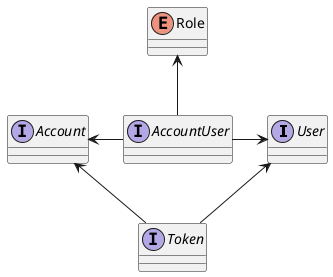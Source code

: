 
@startuml
'https://plantuml.com/sequence-diagram

interface User
interface Account
interface AccountUser
interface Token
enum Role

AccountUser -> User
AccountUser -left-> Account
AccountUser -up-> Role
Token -up-> User
Token -up-> Account

@enduml